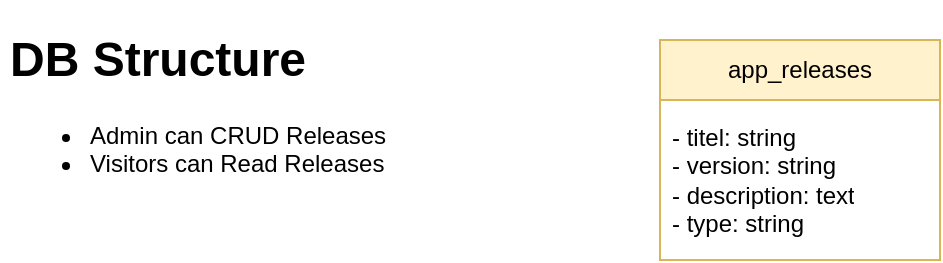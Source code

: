 <mxfile version="22.1.15" type="device" pages="3">
  <diagram id="6_2LdumI8zk_41E3QhXX" name="DB Schema">
    <mxGraphModel dx="1434" dy="870" grid="1" gridSize="10" guides="1" tooltips="1" connect="1" arrows="1" fold="1" page="1" pageScale="1" pageWidth="827" pageHeight="1169" math="0" shadow="0">
      <root>
        <mxCell id="0" />
        <mxCell id="1" parent="0" />
        <mxCell id="hY7OV1x4AhEY16DIX3Ew-1" value="app_releases" style="swimlane;fontStyle=0;childLayout=stackLayout;horizontal=1;startSize=30;horizontalStack=0;resizeParent=1;resizeParentMax=0;resizeLast=0;collapsible=1;marginBottom=0;whiteSpace=wrap;html=1;fillColor=#fff2cc;strokeColor=#d6b656;" parent="1" vertex="1">
          <mxGeometry x="410" y="60" width="140" height="110" as="geometry" />
        </mxCell>
        <mxCell id="hY7OV1x4AhEY16DIX3Ew-2" value="- titel: string&lt;br&gt;- version: string&lt;br&gt;- description: text&lt;br&gt;- type: string" style="text;strokeColor=none;fillColor=none;align=left;verticalAlign=middle;spacingLeft=4;spacingRight=4;overflow=hidden;points=[[0,0.5],[1,0.5]];portConstraint=eastwest;rotatable=0;whiteSpace=wrap;html=1;" parent="hY7OV1x4AhEY16DIX3Ew-1" vertex="1">
          <mxGeometry y="30" width="140" height="80" as="geometry" />
        </mxCell>
        <mxCell id="hY7OV1x4AhEY16DIX3Ew-3" value="&lt;h1&gt;DB Structure&lt;/h1&gt;&lt;p&gt;&lt;/p&gt;&lt;ul&gt;&lt;li&gt;Admin can CRUD Releases&lt;/li&gt;&lt;li&gt;Visitors can Read Releases&lt;/li&gt;&lt;/ul&gt;&lt;p&gt;&lt;/p&gt;" style="text;html=1;strokeColor=none;fillColor=none;spacing=5;spacingTop=-20;whiteSpace=wrap;overflow=hidden;rounded=0;" parent="1" vertex="1">
          <mxGeometry x="80" y="50" width="230" height="100" as="geometry" />
        </mxCell>
      </root>
    </mxGraphModel>
  </diagram>
  <diagram id="VWwE44vRDaW8tw2AGny8" name="Feature Overview">
    <mxGraphModel dx="1434" dy="870" grid="1" gridSize="10" guides="1" tooltips="1" connect="1" arrows="1" fold="1" page="1" pageScale="1" pageWidth="827" pageHeight="1169" math="0" shadow="0">
      <root>
        <mxCell id="0" />
        <mxCell id="1" parent="0" />
        <mxCell id="kZzo9n7Oa1KKjbF2H37y-1" value="Releases" style="ellipse;whiteSpace=wrap;html=1;aspect=fixed;" parent="1" vertex="1">
          <mxGeometry x="350" y="600" width="200" height="200" as="geometry" />
        </mxCell>
        <mxCell id="kZzo9n7Oa1KKjbF2H37y-2" value="" style="endArrow=none;dashed=1;html=1;dashPattern=1 3;strokeWidth=2;rounded=0;" parent="1" edge="1">
          <mxGeometry width="50" height="50" relative="1" as="geometry">
            <mxPoint x="230" y="530" as="sourcePoint" />
            <mxPoint x="740" y="530" as="targetPoint" />
          </mxGeometry>
        </mxCell>
        <mxCell id="kZzo9n7Oa1KKjbF2H37y-3" value="Releasemanagement" style="ellipse;whiteSpace=wrap;html=1;aspect=fixed;" parent="1" vertex="1">
          <mxGeometry x="350" y="200" width="200" height="200" as="geometry" />
        </mxCell>
        <mxCell id="kZzo9n7Oa1KKjbF2H37y-4" value="&lt;h1&gt;Admin&lt;/h1&gt;&lt;p&gt;Admin can CRUD Releases&amp;nbsp;&lt;/p&gt;" style="text;html=1;strokeColor=none;fillColor=none;spacing=5;spacingTop=-20;whiteSpace=wrap;overflow=hidden;rounded=0;" parent="1" vertex="1">
          <mxGeometry x="140" y="200" width="190" height="120" as="geometry" />
        </mxCell>
        <mxCell id="kZzo9n7Oa1KKjbF2H37y-7" value="&lt;h1&gt;Visitors&lt;/h1&gt;&lt;p&gt;App Visitors can see releases.&lt;/p&gt;" style="text;html=1;strokeColor=none;fillColor=none;spacing=5;spacingTop=-20;whiteSpace=wrap;overflow=hidden;rounded=0;" parent="1" vertex="1">
          <mxGeometry x="140" y="550" width="190" height="120" as="geometry" />
        </mxCell>
        <mxCell id="kZzo9n7Oa1KKjbF2H37y-8" value="&lt;h1&gt;Defintions&lt;/h1&gt;&lt;p&gt;&lt;u&gt;Releases&lt;/u&gt;: Releases can be created, updated or deleted by admins and viewed by visitors.&lt;/p&gt;" style="text;html=1;strokeColor=none;fillColor=none;spacing=5;spacingTop=-20;whiteSpace=wrap;overflow=hidden;rounded=0;" parent="1" vertex="1">
          <mxGeometry x="60" y="50" width="290" height="130" as="geometry" />
        </mxCell>
        <mxCell id="kZzo9n7Oa1KKjbF2H37y-9" value="" style="shape=flexArrow;endArrow=classic;html=1;rounded=0;" parent="1" edge="1">
          <mxGeometry width="50" height="50" relative="1" as="geometry">
            <mxPoint x="450" y="420" as="sourcePoint" />
            <mxPoint x="450" y="570" as="targetPoint" />
          </mxGeometry>
        </mxCell>
        <mxCell id="kZzo9n7Oa1KKjbF2H37y-10" value="&lt;h1&gt;Releases&lt;/h1&gt;&lt;p&gt;Releases informs users about newest stuff going on.&lt;/p&gt;" style="text;html=1;strokeColor=none;fillColor=none;spacing=5;spacingTop=-20;whiteSpace=wrap;overflow=hidden;rounded=0;" parent="1" vertex="1">
          <mxGeometry x="490" y="420" width="220" height="100" as="geometry" />
        </mxCell>
      </root>
    </mxGraphModel>
  </diagram>
  <diagram id="XUbiuer6m0TzcPiBzQ5U" name="FTR1 - Releases">
    <mxGraphModel dx="10387" dy="5800" grid="1" gridSize="10" guides="1" tooltips="1" connect="1" arrows="1" fold="1" page="1" pageScale="1" pageWidth="827" pageHeight="1169" math="0" shadow="0">
      <root>
        <mxCell id="0" />
        <mxCell id="1" parent="0" />
        <mxCell id="Yfe2tUndW0Pe8tg4Hxiv-1" value="Frontend - Admin" style="swimlane;startSize=20;horizontal=0;fillColor=#f0a30a;strokeColor=#BD7000;fontColor=#ffffff;" parent="1" vertex="1">
          <mxGeometry x="-260" y="2160" width="3160" height="450" as="geometry" />
        </mxCell>
        <mxCell id="qeOR09c-BXnPIkN0jy3W-1" value="Releasemanagement" style="rounded=1;whiteSpace=wrap;html=1;fillColor=#f0a30a;strokeColor=#BD7000;fontColor=#ffffff;" parent="Yfe2tUndW0Pe8tg4Hxiv-1" vertex="1">
          <mxGeometry x="230" y="172.5" width="150" height="80" as="geometry" />
        </mxCell>
        <mxCell id="K0sRCIGfUPk-Wyakereh-3" value="Load entries" style="shape=step;perimeter=stepPerimeter;whiteSpace=wrap;html=1;fixedSize=1;fillColor=#ffe6cc;strokeColor=#d79b00;" parent="Yfe2tUndW0Pe8tg4Hxiv-1" vertex="1">
          <mxGeometry x="640" y="172.5" width="170" height="80" as="geometry" />
        </mxCell>
        <mxCell id="K0sRCIGfUPk-Wyakereh-4" value="Create new entry" style="shape=step;perimeter=stepPerimeter;whiteSpace=wrap;html=1;fixedSize=1;fillColor=#ffe6cc;strokeColor=#d79b00;" parent="Yfe2tUndW0Pe8tg4Hxiv-1" vertex="1">
          <mxGeometry x="1400" y="160" width="170" height="80" as="geometry" />
        </mxCell>
        <mxCell id="K0sRCIGfUPk-Wyakereh-5" value="Update entry" style="shape=step;perimeter=stepPerimeter;whiteSpace=wrap;html=1;fixedSize=1;fillColor=#ffe6cc;strokeColor=#d79b00;" parent="Yfe2tUndW0Pe8tg4Hxiv-1" vertex="1">
          <mxGeometry x="2100" y="154" width="170" height="80" as="geometry" />
        </mxCell>
        <mxCell id="K0sRCIGfUPk-Wyakereh-6" value="Delete entry" style="shape=step;perimeter=stepPerimeter;whiteSpace=wrap;html=1;fixedSize=1;fillColor=#ffe6cc;strokeColor=#d79b00;" parent="Yfe2tUndW0Pe8tg4Hxiv-1" vertex="1">
          <mxGeometry x="2730" y="160" width="170" height="80" as="geometry" />
        </mxCell>
        <mxCell id="K0sRCIGfUPk-Wyakereh-52" value="Add to Table" style="shape=process;whiteSpace=wrap;html=1;backgroundOutline=1;" parent="Yfe2tUndW0Pe8tg4Hxiv-1" vertex="1">
          <mxGeometry x="1395" y="270" width="175" height="60" as="geometry" />
        </mxCell>
        <mxCell id="K0sRCIGfUPk-Wyakereh-53" value="Remove from Table" style="shape=process;whiteSpace=wrap;html=1;backgroundOutline=1;" parent="Yfe2tUndW0Pe8tg4Hxiv-1" vertex="1">
          <mxGeometry x="2725" y="260" width="175" height="60" as="geometry" />
        </mxCell>
        <mxCell id="K0sRCIGfUPk-Wyakereh-57" value="Mounted()" style="shape=process;whiteSpace=wrap;html=1;backgroundOutline=1;" parent="Yfe2tUndW0Pe8tg4Hxiv-1" vertex="1">
          <mxGeometry x="760" y="280" width="175" height="60" as="geometry" />
        </mxCell>
        <mxCell id="umR8BiAbDlLKP6Alzedl-4" value="Simple&lt;br&gt;UI Interface" style="ellipse;shape=cloud;whiteSpace=wrap;html=1;" parent="Yfe2tUndW0Pe8tg4Hxiv-1" vertex="1">
          <mxGeometry x="380" y="130" width="120" height="80" as="geometry" />
        </mxCell>
        <mxCell id="umR8BiAbDlLKP6Alzedl-5" value="Accessible by&lt;br&gt;&quot;Admins&quot;" style="ellipse;shape=cloud;whiteSpace=wrap;html=1;" parent="Yfe2tUndW0Pe8tg4Hxiv-1" vertex="1">
          <mxGeometry x="390" y="210" width="120" height="80" as="geometry" />
        </mxCell>
        <mxCell id="Yfe2tUndW0Pe8tg4Hxiv-2" value="Backend - Admin" style="swimlane;startSize=20;horizontal=0;fillColor=#0050ef;strokeColor=#001DBC;fontColor=#ffffff;" parent="1" vertex="1">
          <mxGeometry x="-260" y="1170" width="3160" height="450" as="geometry" />
        </mxCell>
        <mxCell id="4Ve1G4ApjfVnN4RDFBho-46" value="Middleware: &lt;br&gt;&quot;auth:api&quot;" style="shape=step;perimeter=stepPerimeter;whiteSpace=wrap;html=1;fixedSize=1;fillColor=#d80073;strokeColor=#A50040;fontColor=#ffffff;" parent="Yfe2tUndW0Pe8tg4Hxiv-2" vertex="1">
          <mxGeometry x="100" y="60" width="160" height="63" as="geometry" />
        </mxCell>
        <mxCell id="K0sRCIGfUPk-Wyakereh-1" value="Middleware: &lt;br&gt;&quot;email_verified&quot;" style="shape=step;perimeter=stepPerimeter;whiteSpace=wrap;html=1;fixedSize=1;fillColor=#d80073;strokeColor=#A50040;fontColor=#ffffff;" parent="Yfe2tUndW0Pe8tg4Hxiv-2" vertex="1">
          <mxGeometry x="250" y="60" width="160" height="63" as="geometry" />
        </mxCell>
        <mxCell id="K0sRCIGfUPk-Wyakereh-2" value="Middleware: &lt;br&gt;&quot;is_admin&quot;" style="shape=step;perimeter=stepPerimeter;whiteSpace=wrap;html=1;fixedSize=1;fillColor=#d80073;strokeColor=#A50040;fontColor=#ffffff;" parent="Yfe2tUndW0Pe8tg4Hxiv-2" vertex="1">
          <mxGeometry x="100" y="130" width="160" height="63" as="geometry" />
        </mxCell>
        <mxCell id="K0sRCIGfUPk-Wyakereh-23" value="&lt;b&gt;ReleaseManagementController::create()&lt;br&gt;&lt;/b&gt;&lt;br&gt;- Enter Release Details in Database" style="shape=process;whiteSpace=wrap;html=1;backgroundOutline=1;fontSize=10;verticalAlign=top;align=left;spacing=12;" parent="Yfe2tUndW0Pe8tg4Hxiv-2" vertex="1">
          <mxGeometry x="1330" y="88" width="310" height="105" as="geometry" />
        </mxCell>
        <mxCell id="K0sRCIGfUPk-Wyakereh-29" value="&lt;b&gt;ReleaseManagementController::update()&lt;br&gt;&lt;/b&gt;&lt;br&gt;- Check if entry (ID) Exists&lt;br&gt;- Update Releases details" style="shape=process;whiteSpace=wrap;html=1;backgroundOutline=1;fontSize=10;verticalAlign=top;align=left;spacing=12;" parent="Yfe2tUndW0Pe8tg4Hxiv-2" vertex="1">
          <mxGeometry x="2020" y="88" width="310" height="105" as="geometry" />
        </mxCell>
        <mxCell id="K0sRCIGfUPk-Wyakereh-41" value="&lt;b&gt;ReleaseManagementController::delete()&lt;br&gt;&lt;/b&gt;&lt;br&gt;- Check if entry (ID) Exists&lt;br&gt;- Delete Release" style="shape=process;whiteSpace=wrap;html=1;backgroundOutline=1;fontSize=10;verticalAlign=top;align=left;spacing=12;" parent="Yfe2tUndW0Pe8tg4Hxiv-2" vertex="1">
          <mxGeometry x="2660" y="80" width="310" height="105" as="geometry" />
        </mxCell>
        <mxCell id="4Ve1G4ApjfVnN4RDFBho-40" value="Backend - Public" style="swimlane;horizontal=0;whiteSpace=wrap;html=1;fillColor=#6a00ff;fontColor=#ffffff;strokeColor=#3700CC;" parent="1" vertex="1">
          <mxGeometry x="-260" y="750" width="3160" height="360" as="geometry" />
        </mxCell>
        <mxCell id="4Ve1G4ApjfVnN4RDFBho-43" value="&lt;b&gt;ReleaseManagementController::load()&lt;br&gt;&lt;/b&gt;&lt;br&gt;- load Release details" style="shape=process;whiteSpace=wrap;html=1;backgroundOutline=1;fontSize=10;verticalAlign=top;align=left;spacing=12;" parent="4Ve1G4ApjfVnN4RDFBho-40" vertex="1">
          <mxGeometry x="570" y="150" width="310" height="105" as="geometry" />
        </mxCell>
        <mxCell id="4Ve1G4ApjfVnN4RDFBho-41" value="Frontend - Public" style="swimlane;horizontal=0;whiteSpace=wrap;html=1;fillColor=#fa6800;fontColor=#000000;strokeColor=#C73500;" parent="1" vertex="1">
          <mxGeometry x="-150" y="2680" width="2120" height="260" as="geometry" />
        </mxCell>
        <mxCell id="K0sRCIGfUPk-Wyakereh-7" value="Releasemanagement" style="rounded=1;whiteSpace=wrap;html=1;fillColor=#f0a30a;strokeColor=#BD7000;fontColor=#ffffff;" parent="4Ve1G4ApjfVnN4RDFBho-41" vertex="1">
          <mxGeometry x="129" y="90" width="150" height="80" as="geometry" />
        </mxCell>
        <mxCell id="K0sRCIGfUPk-Wyakereh-8" value="Load entries" style="shape=step;perimeter=stepPerimeter;whiteSpace=wrap;html=1;fixedSize=1;fillColor=#ffe6cc;strokeColor=#d79b00;" parent="4Ve1G4ApjfVnN4RDFBho-41" vertex="1">
          <mxGeometry x="530" y="90" width="170" height="80" as="geometry" />
        </mxCell>
        <mxCell id="K0sRCIGfUPk-Wyakereh-58" value="Mounted()" style="shape=process;whiteSpace=wrap;html=1;backgroundOutline=1;" parent="4Ve1G4ApjfVnN4RDFBho-41" vertex="1">
          <mxGeometry x="650" y="190" width="175" height="60" as="geometry" />
        </mxCell>
        <mxCell id="umR8BiAbDlLKP6Alzedl-3" value="Nice &lt;br&gt;UI Interface" style="ellipse;shape=cloud;whiteSpace=wrap;html=1;" parent="4Ve1G4ApjfVnN4RDFBho-41" vertex="1">
          <mxGeometry x="290" y="40" width="120" height="80" as="geometry" />
        </mxCell>
        <mxCell id="umR8BiAbDlLKP6Alzedl-6" value="Accessible by&lt;br&gt;&quot;Public&quot;" style="ellipse;shape=cloud;whiteSpace=wrap;html=1;" parent="4Ve1G4ApjfVnN4RDFBho-41" vertex="1">
          <mxGeometry x="300" y="120" width="120" height="80" as="geometry" />
        </mxCell>
        <mxCell id="AhMCEV7nGv-g6MmYwYkK-1" value="Database - PGVector" style="swimlane;horizontal=0;whiteSpace=wrap;html=1;fillColor=#1ba1e2;fontColor=#ffffff;strokeColor=#006EAF;" parent="1" vertex="1">
          <mxGeometry x="-260" y="450" width="3180" height="200" as="geometry" />
        </mxCell>
        <mxCell id="AhMCEV7nGv-g6MmYwYkK-2" value="app_releases" style="shape=cylinder3;whiteSpace=wrap;html=1;boundedLbl=1;backgroundOutline=1;size=15;" parent="AhMCEV7nGv-g6MmYwYkK-1" vertex="1">
          <mxGeometry x="675" y="60" width="100" height="80" as="geometry" />
        </mxCell>
        <mxCell id="AhMCEV7nGv-g6MmYwYkK-3" style="edgeStyle=orthogonalEdgeStyle;rounded=0;orthogonalLoop=1;jettySize=auto;html=1;dashed=1;exitX=0.5;exitY=0;exitDx=0;exitDy=0;entryX=0.5;entryY=1;entryDx=0;entryDy=0;entryPerimeter=0;" parent="1" source="4Ve1G4ApjfVnN4RDFBho-43" target="AhMCEV7nGv-g6MmYwYkK-2" edge="1">
          <mxGeometry relative="1" as="geometry">
            <mxPoint x="480" y="640" as="targetPoint" />
          </mxGeometry>
        </mxCell>
        <mxCell id="4Ve1G4ApjfVnN4RDFBho-44" style="edgeStyle=orthogonalEdgeStyle;rounded=0;orthogonalLoop=1;jettySize=auto;html=1;entryX=0.25;entryY=1;entryDx=0;entryDy=0;exitX=0.25;exitY=0;exitDx=0;exitDy=0;dashed=1;" parent="1" source="K0sRCIGfUPk-Wyakereh-3" target="4Ve1G4ApjfVnN4RDFBho-43" edge="1">
          <mxGeometry relative="1" as="geometry">
            <mxPoint x="452.5" y="1747.5" as="sourcePoint" />
          </mxGeometry>
        </mxCell>
        <mxCell id="4Ve1G4ApjfVnN4RDFBho-45" style="edgeStyle=orthogonalEdgeStyle;rounded=0;orthogonalLoop=1;jettySize=auto;html=1;entryX=0.75;entryY=0;entryDx=0;entryDy=0;exitX=0.75;exitY=1;exitDx=0;exitDy=0;dashed=1;" parent="1" source="4Ve1G4ApjfVnN4RDFBho-43" target="K0sRCIGfUPk-Wyakereh-3" edge="1">
          <mxGeometry relative="1" as="geometry">
            <mxPoint x="527.5" y="1747.5" as="targetPoint" />
          </mxGeometry>
        </mxCell>
        <mxCell id="K0sRCIGfUPk-Wyakereh-9" style="edgeStyle=orthogonalEdgeStyle;rounded=0;orthogonalLoop=1;jettySize=auto;html=1;dashed=1;exitX=0.5;exitY=1;exitDx=0;exitDy=0;entryX=0.5;entryY=0;entryDx=0;entryDy=0;" parent="1" source="K0sRCIGfUPk-Wyakereh-3" target="K0sRCIGfUPk-Wyakereh-8" edge="1">
          <mxGeometry relative="1" as="geometry">
            <mxPoint x="580" y="2750" as="targetPoint" />
          </mxGeometry>
        </mxCell>
        <mxCell id="K0sRCIGfUPk-Wyakereh-25" style="edgeStyle=orthogonalEdgeStyle;rounded=0;orthogonalLoop=1;jettySize=auto;html=1;exitX=0.25;exitY=0;exitDx=0;exitDy=0;entryX=0.25;entryY=1;entryDx=0;entryDy=0;dashed=1;" parent="1" source="K0sRCIGfUPk-Wyakereh-4" target="K0sRCIGfUPk-Wyakereh-23" edge="1">
          <mxGeometry relative="1" as="geometry" />
        </mxCell>
        <mxCell id="K0sRCIGfUPk-Wyakereh-26" style="edgeStyle=orthogonalEdgeStyle;rounded=0;orthogonalLoop=1;jettySize=auto;html=1;exitX=0.75;exitY=1;exitDx=0;exitDy=0;entryX=0.75;entryY=0;entryDx=0;entryDy=0;dashed=1;" parent="1" source="K0sRCIGfUPk-Wyakereh-23" target="K0sRCIGfUPk-Wyakereh-4" edge="1">
          <mxGeometry relative="1" as="geometry" />
        </mxCell>
        <mxCell id="K0sRCIGfUPk-Wyakereh-36" style="edgeStyle=orthogonalEdgeStyle;rounded=0;orthogonalLoop=1;jettySize=auto;html=1;exitX=0.25;exitY=0;exitDx=0;exitDy=0;entryX=0.25;entryY=1;entryDx=0;entryDy=0;dashed=1;" parent="1" source="K0sRCIGfUPk-Wyakereh-5" target="K0sRCIGfUPk-Wyakereh-29" edge="1">
          <mxGeometry relative="1" as="geometry" />
        </mxCell>
        <mxCell id="K0sRCIGfUPk-Wyakereh-37" style="edgeStyle=orthogonalEdgeStyle;rounded=0;orthogonalLoop=1;jettySize=auto;html=1;exitX=0.75;exitY=1;exitDx=0;exitDy=0;entryX=0.75;entryY=0;entryDx=0;entryDy=0;dashed=1;" parent="1" source="K0sRCIGfUPk-Wyakereh-29" target="K0sRCIGfUPk-Wyakereh-5" edge="1">
          <mxGeometry relative="1" as="geometry" />
        </mxCell>
        <mxCell id="K0sRCIGfUPk-Wyakereh-42" style="edgeStyle=orthogonalEdgeStyle;rounded=0;orthogonalLoop=1;jettySize=auto;html=1;exitX=0.25;exitY=0;exitDx=0;exitDy=0;entryX=0.25;entryY=1;entryDx=0;entryDy=0;dashed=1;" parent="1" source="K0sRCIGfUPk-Wyakereh-6" target="K0sRCIGfUPk-Wyakereh-41" edge="1">
          <mxGeometry relative="1" as="geometry" />
        </mxCell>
        <mxCell id="K0sRCIGfUPk-Wyakereh-43" style="edgeStyle=orthogonalEdgeStyle;rounded=0;orthogonalLoop=1;jettySize=auto;html=1;exitX=0.75;exitY=1;exitDx=0;exitDy=0;entryX=0.75;entryY=0;entryDx=0;entryDy=0;dashed=1;" parent="1" source="K0sRCIGfUPk-Wyakereh-41" target="K0sRCIGfUPk-Wyakereh-6" edge="1">
          <mxGeometry relative="1" as="geometry" />
        </mxCell>
        <mxCell id="K0sRCIGfUPk-Wyakereh-54" style="edgeStyle=orthogonalEdgeStyle;rounded=0;orthogonalLoop=1;jettySize=auto;html=1;entryX=1;entryY=0.5;entryDx=0;entryDy=0;entryPerimeter=0;exitX=0.5;exitY=0;exitDx=0;exitDy=0;dashed=1;" parent="1" source="K0sRCIGfUPk-Wyakereh-23" target="AhMCEV7nGv-g6MmYwYkK-2" edge="1">
          <mxGeometry relative="1" as="geometry" />
        </mxCell>
        <mxCell id="K0sRCIGfUPk-Wyakereh-55" style="edgeStyle=orthogonalEdgeStyle;rounded=0;orthogonalLoop=1;jettySize=auto;html=1;entryX=1;entryY=0.5;entryDx=0;entryDy=0;entryPerimeter=0;dashed=1;" parent="1" source="K0sRCIGfUPk-Wyakereh-29" target="AhMCEV7nGv-g6MmYwYkK-2" edge="1">
          <mxGeometry relative="1" as="geometry">
            <mxPoint x="540" y="550" as="targetPoint" />
            <Array as="points">
              <mxPoint x="1920" y="550" />
            </Array>
          </mxGeometry>
        </mxCell>
        <mxCell id="K0sRCIGfUPk-Wyakereh-56" style="edgeStyle=orthogonalEdgeStyle;rounded=0;orthogonalLoop=1;jettySize=auto;html=1;entryX=1;entryY=0.5;entryDx=0;entryDy=0;entryPerimeter=0;dashed=1;" parent="1" source="K0sRCIGfUPk-Wyakereh-41" target="AhMCEV7nGv-g6MmYwYkK-2" edge="1">
          <mxGeometry relative="1" as="geometry">
            <Array as="points">
              <mxPoint x="2560" y="550" />
            </Array>
          </mxGeometry>
        </mxCell>
        <mxCell id="K0sRCIGfUPk-Wyakereh-60" value="&lt;h1&gt;Model&lt;/h1&gt;" style="text;html=1;strokeColor=none;fillColor=none;spacing=5;spacingTop=-20;whiteSpace=wrap;overflow=hidden;rounded=0;" parent="1" vertex="1">
          <mxGeometry x="-480" y="480" width="190" height="120" as="geometry" />
        </mxCell>
        <mxCell id="K0sRCIGfUPk-Wyakereh-61" value="&lt;h1&gt;Controller&lt;/h1&gt;" style="text;html=1;strokeColor=none;fillColor=none;spacing=5;spacingTop=-20;whiteSpace=wrap;overflow=hidden;rounded=0;" parent="1" vertex="1">
          <mxGeometry x="-490" y="800" width="190" height="120" as="geometry" />
        </mxCell>
        <mxCell id="K0sRCIGfUPk-Wyakereh-62" value="&lt;h1&gt;View&lt;/h1&gt;" style="text;html=1;strokeColor=none;fillColor=none;spacing=5;spacingTop=-20;whiteSpace=wrap;overflow=hidden;rounded=0;" parent="1" vertex="1">
          <mxGeometry x="-490" y="2180" width="190" height="120" as="geometry" />
        </mxCell>
        <mxCell id="umR8BiAbDlLKP6Alzedl-1" value="API-Interfaces" style="swimlane;horizontal=0;whiteSpace=wrap;html=1;fillColor=#e51400;fontColor=#ffffff;strokeColor=#B20000;" parent="1" vertex="1">
          <mxGeometry x="-260" y="1710" width="3160" height="370" as="geometry" />
        </mxCell>
        <mxCell id="K0sRCIGfUPk-Wyakereh-13" value="Get &quot;/app-get-releases&quot;" style="swimlane;fontStyle=0;childLayout=stackLayout;horizontal=1;startSize=30;horizontalStack=0;resizeParent=1;resizeParentMax=0;resizeLast=0;collapsible=1;marginBottom=0;whiteSpace=wrap;html=1;fillColor=#e51400;fontColor=#ffffff;strokeColor=#B20000;" parent="umR8BiAbDlLKP6Alzedl-1" vertex="1">
          <mxGeometry x="460" y="50" width="200" height="60" as="geometry" />
        </mxCell>
        <mxCell id="K0sRCIGfUPk-Wyakereh-18" value="Response: releases[{}]" style="swimlane;fontStyle=0;childLayout=stackLayout;horizontal=1;startSize=30;horizontalStack=0;resizeParent=1;resizeParentMax=0;resizeLast=0;collapsible=1;marginBottom=0;whiteSpace=wrap;html=1;fillColor=#e51400;fontColor=#ffffff;strokeColor=#B20000;" parent="umR8BiAbDlLKP6Alzedl-1" vertex="1">
          <mxGeometry x="800" y="50" width="140" height="210" as="geometry" />
        </mxCell>
        <mxCell id="K0sRCIGfUPk-Wyakereh-59" value="id: int" style="text;strokeColor=none;fillColor=none;align=left;verticalAlign=middle;spacingLeft=4;spacingRight=4;overflow=hidden;points=[[0,0.5],[1,0.5]];portConstraint=eastwest;rotatable=0;whiteSpace=wrap;html=1;" parent="K0sRCIGfUPk-Wyakereh-18" vertex="1">
          <mxGeometry y="30" width="140" height="30" as="geometry" />
        </mxCell>
        <mxCell id="K0sRCIGfUPk-Wyakereh-19" value="titel: string" style="text;strokeColor=none;fillColor=none;align=left;verticalAlign=middle;spacingLeft=4;spacingRight=4;overflow=hidden;points=[[0,0.5],[1,0.5]];portConstraint=eastwest;rotatable=0;whiteSpace=wrap;html=1;" parent="K0sRCIGfUPk-Wyakereh-18" vertex="1">
          <mxGeometry y="60" width="140" height="30" as="geometry" />
        </mxCell>
        <mxCell id="K0sRCIGfUPk-Wyakereh-20" value="version: string" style="text;strokeColor=none;fillColor=none;align=left;verticalAlign=middle;spacingLeft=4;spacingRight=4;overflow=hidden;points=[[0,0.5],[1,0.5]];portConstraint=eastwest;rotatable=0;whiteSpace=wrap;html=1;" parent="K0sRCIGfUPk-Wyakereh-18" vertex="1">
          <mxGeometry y="90" width="140" height="30" as="geometry" />
        </mxCell>
        <mxCell id="K0sRCIGfUPk-Wyakereh-21" value="description: text" style="text;strokeColor=none;fillColor=none;align=left;verticalAlign=middle;spacingLeft=4;spacingRight=4;overflow=hidden;points=[[0,0.5],[1,0.5]];portConstraint=eastwest;rotatable=0;whiteSpace=wrap;html=1;" parent="K0sRCIGfUPk-Wyakereh-18" vertex="1">
          <mxGeometry y="120" width="140" height="30" as="geometry" />
        </mxCell>
        <mxCell id="K0sRCIGfUPk-Wyakereh-22" value="type: string" style="text;strokeColor=none;fillColor=none;align=left;verticalAlign=middle;spacingLeft=4;spacingRight=4;overflow=hidden;points=[[0,0.5],[1,0.5]];portConstraint=eastwest;rotatable=0;whiteSpace=wrap;html=1;" parent="K0sRCIGfUPk-Wyakereh-18" vertex="1">
          <mxGeometry y="150" width="140" height="30" as="geometry" />
        </mxCell>
        <mxCell id="O3VtwMkhWkSLUSfO8O17-2" value="update_at: date" style="text;strokeColor=none;fillColor=none;align=left;verticalAlign=middle;spacingLeft=4;spacingRight=4;overflow=hidden;points=[[0,0.5],[1,0.5]];portConstraint=eastwest;rotatable=0;whiteSpace=wrap;html=1;" parent="K0sRCIGfUPk-Wyakereh-18" vertex="1">
          <mxGeometry y="180" width="140" height="30" as="geometry" />
        </mxCell>
        <mxCell id="4Ve1G4ApjfVnN4RDFBho-47" value="POST&lt;br&gt;&quot;/create-new-app-release&quot;" style="swimlane;fontStyle=0;childLayout=stackLayout;horizontal=1;startSize=43;horizontalStack=0;resizeParent=1;resizeParentMax=0;resizeLast=0;collapsible=1;marginBottom=0;whiteSpace=wrap;html=1;fillColor=#e51400;fontColor=#ffffff;strokeColor=#B20000;" parent="umR8BiAbDlLKP6Alzedl-1" vertex="1">
          <mxGeometry x="1200" y="40" width="180" height="163" as="geometry" />
        </mxCell>
        <mxCell id="4Ve1G4ApjfVnN4RDFBho-48" value="titel: string" style="text;strokeColor=none;fillColor=none;align=left;verticalAlign=middle;spacingLeft=4;spacingRight=4;overflow=hidden;points=[[0,0.5],[1,0.5]];portConstraint=eastwest;rotatable=0;whiteSpace=wrap;html=1;" parent="4Ve1G4ApjfVnN4RDFBho-47" vertex="1">
          <mxGeometry y="43" width="180" height="30" as="geometry" />
        </mxCell>
        <mxCell id="K0sRCIGfUPk-Wyakereh-10" value="version: string" style="text;strokeColor=none;fillColor=none;align=left;verticalAlign=middle;spacingLeft=4;spacingRight=4;overflow=hidden;points=[[0,0.5],[1,0.5]];portConstraint=eastwest;rotatable=0;whiteSpace=wrap;html=1;" parent="4Ve1G4ApjfVnN4RDFBho-47" vertex="1">
          <mxGeometry y="73" width="180" height="30" as="geometry" />
        </mxCell>
        <mxCell id="K0sRCIGfUPk-Wyakereh-11" value="description: text" style="text;strokeColor=none;fillColor=none;align=left;verticalAlign=middle;spacingLeft=4;spacingRight=4;overflow=hidden;points=[[0,0.5],[1,0.5]];portConstraint=eastwest;rotatable=0;whiteSpace=wrap;html=1;" parent="4Ve1G4ApjfVnN4RDFBho-47" vertex="1">
          <mxGeometry y="103" width="180" height="30" as="geometry" />
        </mxCell>
        <mxCell id="K0sRCIGfUPk-Wyakereh-12" value="type: string" style="text;strokeColor=none;fillColor=none;align=left;verticalAlign=middle;spacingLeft=4;spacingRight=4;overflow=hidden;points=[[0,0.5],[1,0.5]];portConstraint=eastwest;rotatable=0;whiteSpace=wrap;html=1;" parent="4Ve1G4ApjfVnN4RDFBho-47" vertex="1">
          <mxGeometry y="133" width="180" height="30" as="geometry" />
        </mxCell>
        <mxCell id="K0sRCIGfUPk-Wyakereh-27" value="Response" style="swimlane;fontStyle=0;childLayout=stackLayout;horizontal=1;startSize=30;horizontalStack=0;resizeParent=1;resizeParentMax=0;resizeLast=0;collapsible=1;marginBottom=0;whiteSpace=wrap;html=1;fillColor=#e51400;fontColor=#ffffff;strokeColor=#B20000;" parent="umR8BiAbDlLKP6Alzedl-1" vertex="1">
          <mxGeometry x="1580" y="40" width="110" height="90" as="geometry" />
        </mxCell>
        <mxCell id="O3VtwMkhWkSLUSfO8O17-1" value="entry_id" style="text;strokeColor=none;fillColor=none;align=left;verticalAlign=middle;spacingLeft=4;spacingRight=4;overflow=hidden;points=[[0,0.5],[1,0.5]];portConstraint=eastwest;rotatable=0;whiteSpace=wrap;html=1;" parent="K0sRCIGfUPk-Wyakereh-27" vertex="1">
          <mxGeometry y="30" width="110" height="30" as="geometry" />
        </mxCell>
        <mxCell id="K0sRCIGfUPk-Wyakereh-28" value="message" style="text;strokeColor=none;fillColor=none;align=left;verticalAlign=middle;spacingLeft=4;spacingRight=4;overflow=hidden;points=[[0,0.5],[1,0.5]];portConstraint=eastwest;rotatable=0;whiteSpace=wrap;html=1;" parent="K0sRCIGfUPk-Wyakereh-27" vertex="1">
          <mxGeometry y="60" width="110" height="30" as="geometry" />
        </mxCell>
        <mxCell id="K0sRCIGfUPk-Wyakereh-30" value="POST&lt;br&gt;&quot;/update-app-release&quot;" style="swimlane;fontStyle=0;childLayout=stackLayout;horizontal=1;startSize=43;horizontalStack=0;resizeParent=1;resizeParentMax=0;resizeLast=0;collapsible=1;marginBottom=0;whiteSpace=wrap;html=1;fillColor=#e51400;fontColor=#ffffff;strokeColor=#B20000;" parent="umR8BiAbDlLKP6Alzedl-1" vertex="1">
          <mxGeometry x="1890" y="30" width="180" height="193" as="geometry" />
        </mxCell>
        <mxCell id="K0sRCIGfUPk-Wyakereh-35" value="id: string" style="text;strokeColor=none;fillColor=none;align=left;verticalAlign=middle;spacingLeft=4;spacingRight=4;overflow=hidden;points=[[0,0.5],[1,0.5]];portConstraint=eastwest;rotatable=0;whiteSpace=wrap;html=1;" parent="K0sRCIGfUPk-Wyakereh-30" vertex="1">
          <mxGeometry y="43" width="180" height="30" as="geometry" />
        </mxCell>
        <mxCell id="K0sRCIGfUPk-Wyakereh-31" value="titel: string" style="text;strokeColor=none;fillColor=none;align=left;verticalAlign=middle;spacingLeft=4;spacingRight=4;overflow=hidden;points=[[0,0.5],[1,0.5]];portConstraint=eastwest;rotatable=0;whiteSpace=wrap;html=1;" parent="K0sRCIGfUPk-Wyakereh-30" vertex="1">
          <mxGeometry y="73" width="180" height="30" as="geometry" />
        </mxCell>
        <mxCell id="K0sRCIGfUPk-Wyakereh-32" value="version: string" style="text;strokeColor=none;fillColor=none;align=left;verticalAlign=middle;spacingLeft=4;spacingRight=4;overflow=hidden;points=[[0,0.5],[1,0.5]];portConstraint=eastwest;rotatable=0;whiteSpace=wrap;html=1;" parent="K0sRCIGfUPk-Wyakereh-30" vertex="1">
          <mxGeometry y="103" width="180" height="30" as="geometry" />
        </mxCell>
        <mxCell id="K0sRCIGfUPk-Wyakereh-33" value="description: text" style="text;strokeColor=none;fillColor=none;align=left;verticalAlign=middle;spacingLeft=4;spacingRight=4;overflow=hidden;points=[[0,0.5],[1,0.5]];portConstraint=eastwest;rotatable=0;whiteSpace=wrap;html=1;" parent="K0sRCIGfUPk-Wyakereh-30" vertex="1">
          <mxGeometry y="133" width="180" height="30" as="geometry" />
        </mxCell>
        <mxCell id="K0sRCIGfUPk-Wyakereh-34" value="type: string" style="text;strokeColor=none;fillColor=none;align=left;verticalAlign=middle;spacingLeft=4;spacingRight=4;overflow=hidden;points=[[0,0.5],[1,0.5]];portConstraint=eastwest;rotatable=0;whiteSpace=wrap;html=1;" parent="K0sRCIGfUPk-Wyakereh-30" vertex="1">
          <mxGeometry y="163" width="180" height="30" as="geometry" />
        </mxCell>
        <mxCell id="K0sRCIGfUPk-Wyakereh-39" value="Response" style="swimlane;fontStyle=0;childLayout=stackLayout;horizontal=1;startSize=30;horizontalStack=0;resizeParent=1;resizeParentMax=0;resizeLast=0;collapsible=1;marginBottom=0;whiteSpace=wrap;html=1;fillColor=#e51400;fontColor=#ffffff;strokeColor=#B20000;" parent="umR8BiAbDlLKP6Alzedl-1" vertex="1">
          <mxGeometry x="2280" y="40" width="110" height="60" as="geometry" />
        </mxCell>
        <mxCell id="K0sRCIGfUPk-Wyakereh-40" value="message" style="text;strokeColor=none;fillColor=none;align=left;verticalAlign=middle;spacingLeft=4;spacingRight=4;overflow=hidden;points=[[0,0.5],[1,0.5]];portConstraint=eastwest;rotatable=0;whiteSpace=wrap;html=1;" parent="K0sRCIGfUPk-Wyakereh-39" vertex="1">
          <mxGeometry y="30" width="110" height="30" as="geometry" />
        </mxCell>
        <mxCell id="K0sRCIGfUPk-Wyakereh-44" value="DELETE&lt;br&gt;&quot;/delete-app-release&quot;" style="swimlane;fontStyle=0;childLayout=stackLayout;horizontal=1;startSize=43;horizontalStack=0;resizeParent=1;resizeParentMax=0;resizeLast=0;collapsible=1;marginBottom=0;whiteSpace=wrap;html=1;fillColor=#e51400;fontColor=#ffffff;strokeColor=#B20000;" parent="umR8BiAbDlLKP6Alzedl-1" vertex="1">
          <mxGeometry x="2530" y="30" width="180" height="73" as="geometry" />
        </mxCell>
        <mxCell id="K0sRCIGfUPk-Wyakereh-45" value="id: string" style="text;strokeColor=none;fillColor=none;align=left;verticalAlign=middle;spacingLeft=4;spacingRight=4;overflow=hidden;points=[[0,0.5],[1,0.5]];portConstraint=eastwest;rotatable=0;whiteSpace=wrap;html=1;" parent="K0sRCIGfUPk-Wyakereh-44" vertex="1">
          <mxGeometry y="43" width="180" height="30" as="geometry" />
        </mxCell>
        <mxCell id="K0sRCIGfUPk-Wyakereh-50" value="Response" style="swimlane;fontStyle=0;childLayout=stackLayout;horizontal=1;startSize=30;horizontalStack=0;resizeParent=1;resizeParentMax=0;resizeLast=0;collapsible=1;marginBottom=0;whiteSpace=wrap;html=1;fillColor=#e51400;fontColor=#ffffff;strokeColor=#B20000;" parent="umR8BiAbDlLKP6Alzedl-1" vertex="1">
          <mxGeometry x="2920" y="30" width="110" height="60" as="geometry" />
        </mxCell>
        <mxCell id="K0sRCIGfUPk-Wyakereh-51" value="message" style="text;strokeColor=none;fillColor=none;align=left;verticalAlign=middle;spacingLeft=4;spacingRight=4;overflow=hidden;points=[[0,0.5],[1,0.5]];portConstraint=eastwest;rotatable=0;whiteSpace=wrap;html=1;" parent="K0sRCIGfUPk-Wyakereh-50" vertex="1">
          <mxGeometry y="30" width="110" height="30" as="geometry" />
        </mxCell>
        <mxCell id="umR8BiAbDlLKP6Alzedl-2" value="&lt;h1&gt;API-Interfaces&lt;/h1&gt;" style="text;html=1;strokeColor=none;fillColor=none;spacing=5;spacingTop=-20;whiteSpace=wrap;overflow=hidden;rounded=0;" parent="1" vertex="1">
          <mxGeometry x="-510" y="1710" width="190" height="120" as="geometry" />
        </mxCell>
      </root>
    </mxGraphModel>
  </diagram>
</mxfile>
